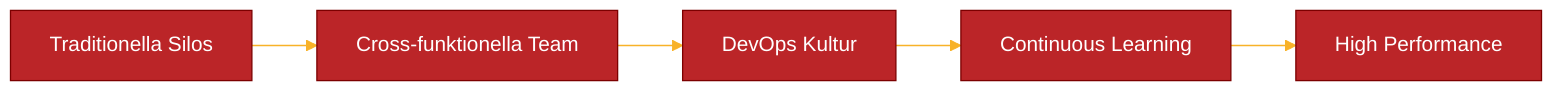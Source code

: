 ---
config:
  theme: 'base'
  themeVariables:
    primaryColor: '#BB2528'
    primaryTextColor: '#fff'
    primaryBorderColor: '#7C0000'
    lineColor: '#F8B229'
    secondaryColor: '#006100'
    tertiaryColor: '#fff'
---
graph LR
    A[Traditionella Silos] --> B[Cross-funktionella Team]
    B --> C[DevOps Kultur]
    C --> D[Continuous Learning]
    D --> E[High Performance]